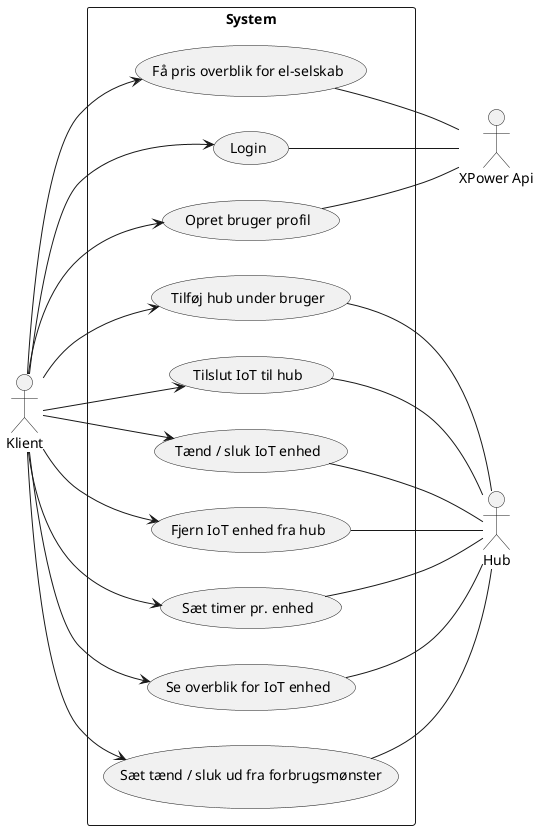 @startuml Use case
left to right direction
skinparam packageStyle rectangle

:Klient: as cl
:XPower Api: as api
:Hub: as hub

rectangle System {
    usecase "Login" as wuc1
    usecase "Tilslut IoT til hub" as wuc2
    usecase "Tænd / sluk IoT enhed" as wuc3
    usecase "Fjern IoT enhed fra hub" as wuc4
    usecase "Sæt timer pr. enhed" as wuc5
    usecase "Se overblik for IoT enhed" as wuc6
    usecase "Sæt tænd / sluk ud fra forbrugsmønster" as wuc7
    usecase "Opret bruger profil" as wuc8
    usecase "Tilføj hub under bruger" as wuc9
    usecase "Få pris overblik for el-selskab" as wuc10
}

cl --> wuc1
cl --> wuc2
cl --> wuc3
cl --> wuc4
cl --> wuc5
cl --> wuc6
cl --> wuc7
cl --> wuc8
cl --> wuc9
cl --> wuc10

wuc1 -- api
wuc8 -- api
wuc10 -- api

wuc2 -- hub
wuc3 -- hub
wuc4 -- hub
wuc5 -- hub
wuc6 -- hub
wuc7 -- hub
wuc9 -- hub


@enduml